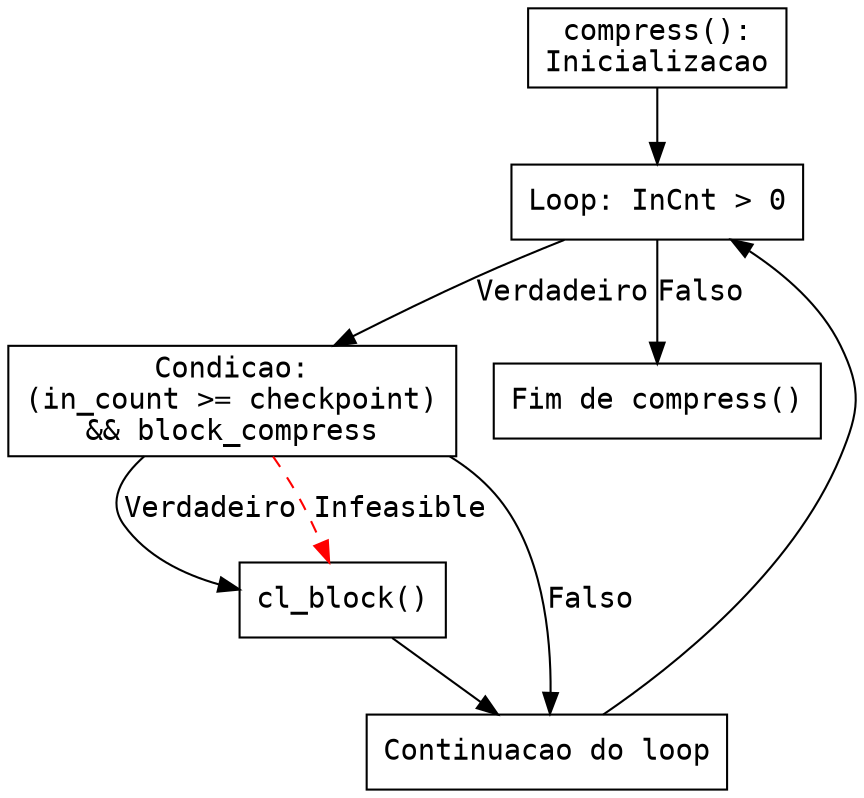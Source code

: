 digraph Compress_CFG {
    node [shape=box, fontname="Courier"];
    edge [fontname="Courier"];

    // Nos principais do CFG
    START [label="compress():\nInicializacao"];
    LOOP [label="Loop: InCnt > 0"];
    COND [label="Condicao:\n(in_count >= checkpoint)\n&& block_compress"];
    CL_BLOCK [label="cl_block()"];
    AFTER_COND [label="Continuacao do loop"];
    END [label="Fim de compress()"];

    // Fluxo
    START -> LOOP;
    LOOP -> COND [label="Verdadeiro"];
    LOOP -> END [label="Falso"];
    COND -> CL_BLOCK [label="Verdadeiro"];
    COND -> AFTER_COND [label="Falso"];
    AFTER_COND -> LOOP;
    CL_BLOCK -> AFTER_COND;

    // Caminho infeasible (vermelho)
    COND -> CL_BLOCK [color="red", style="dashed", label="Infeasible"];
}